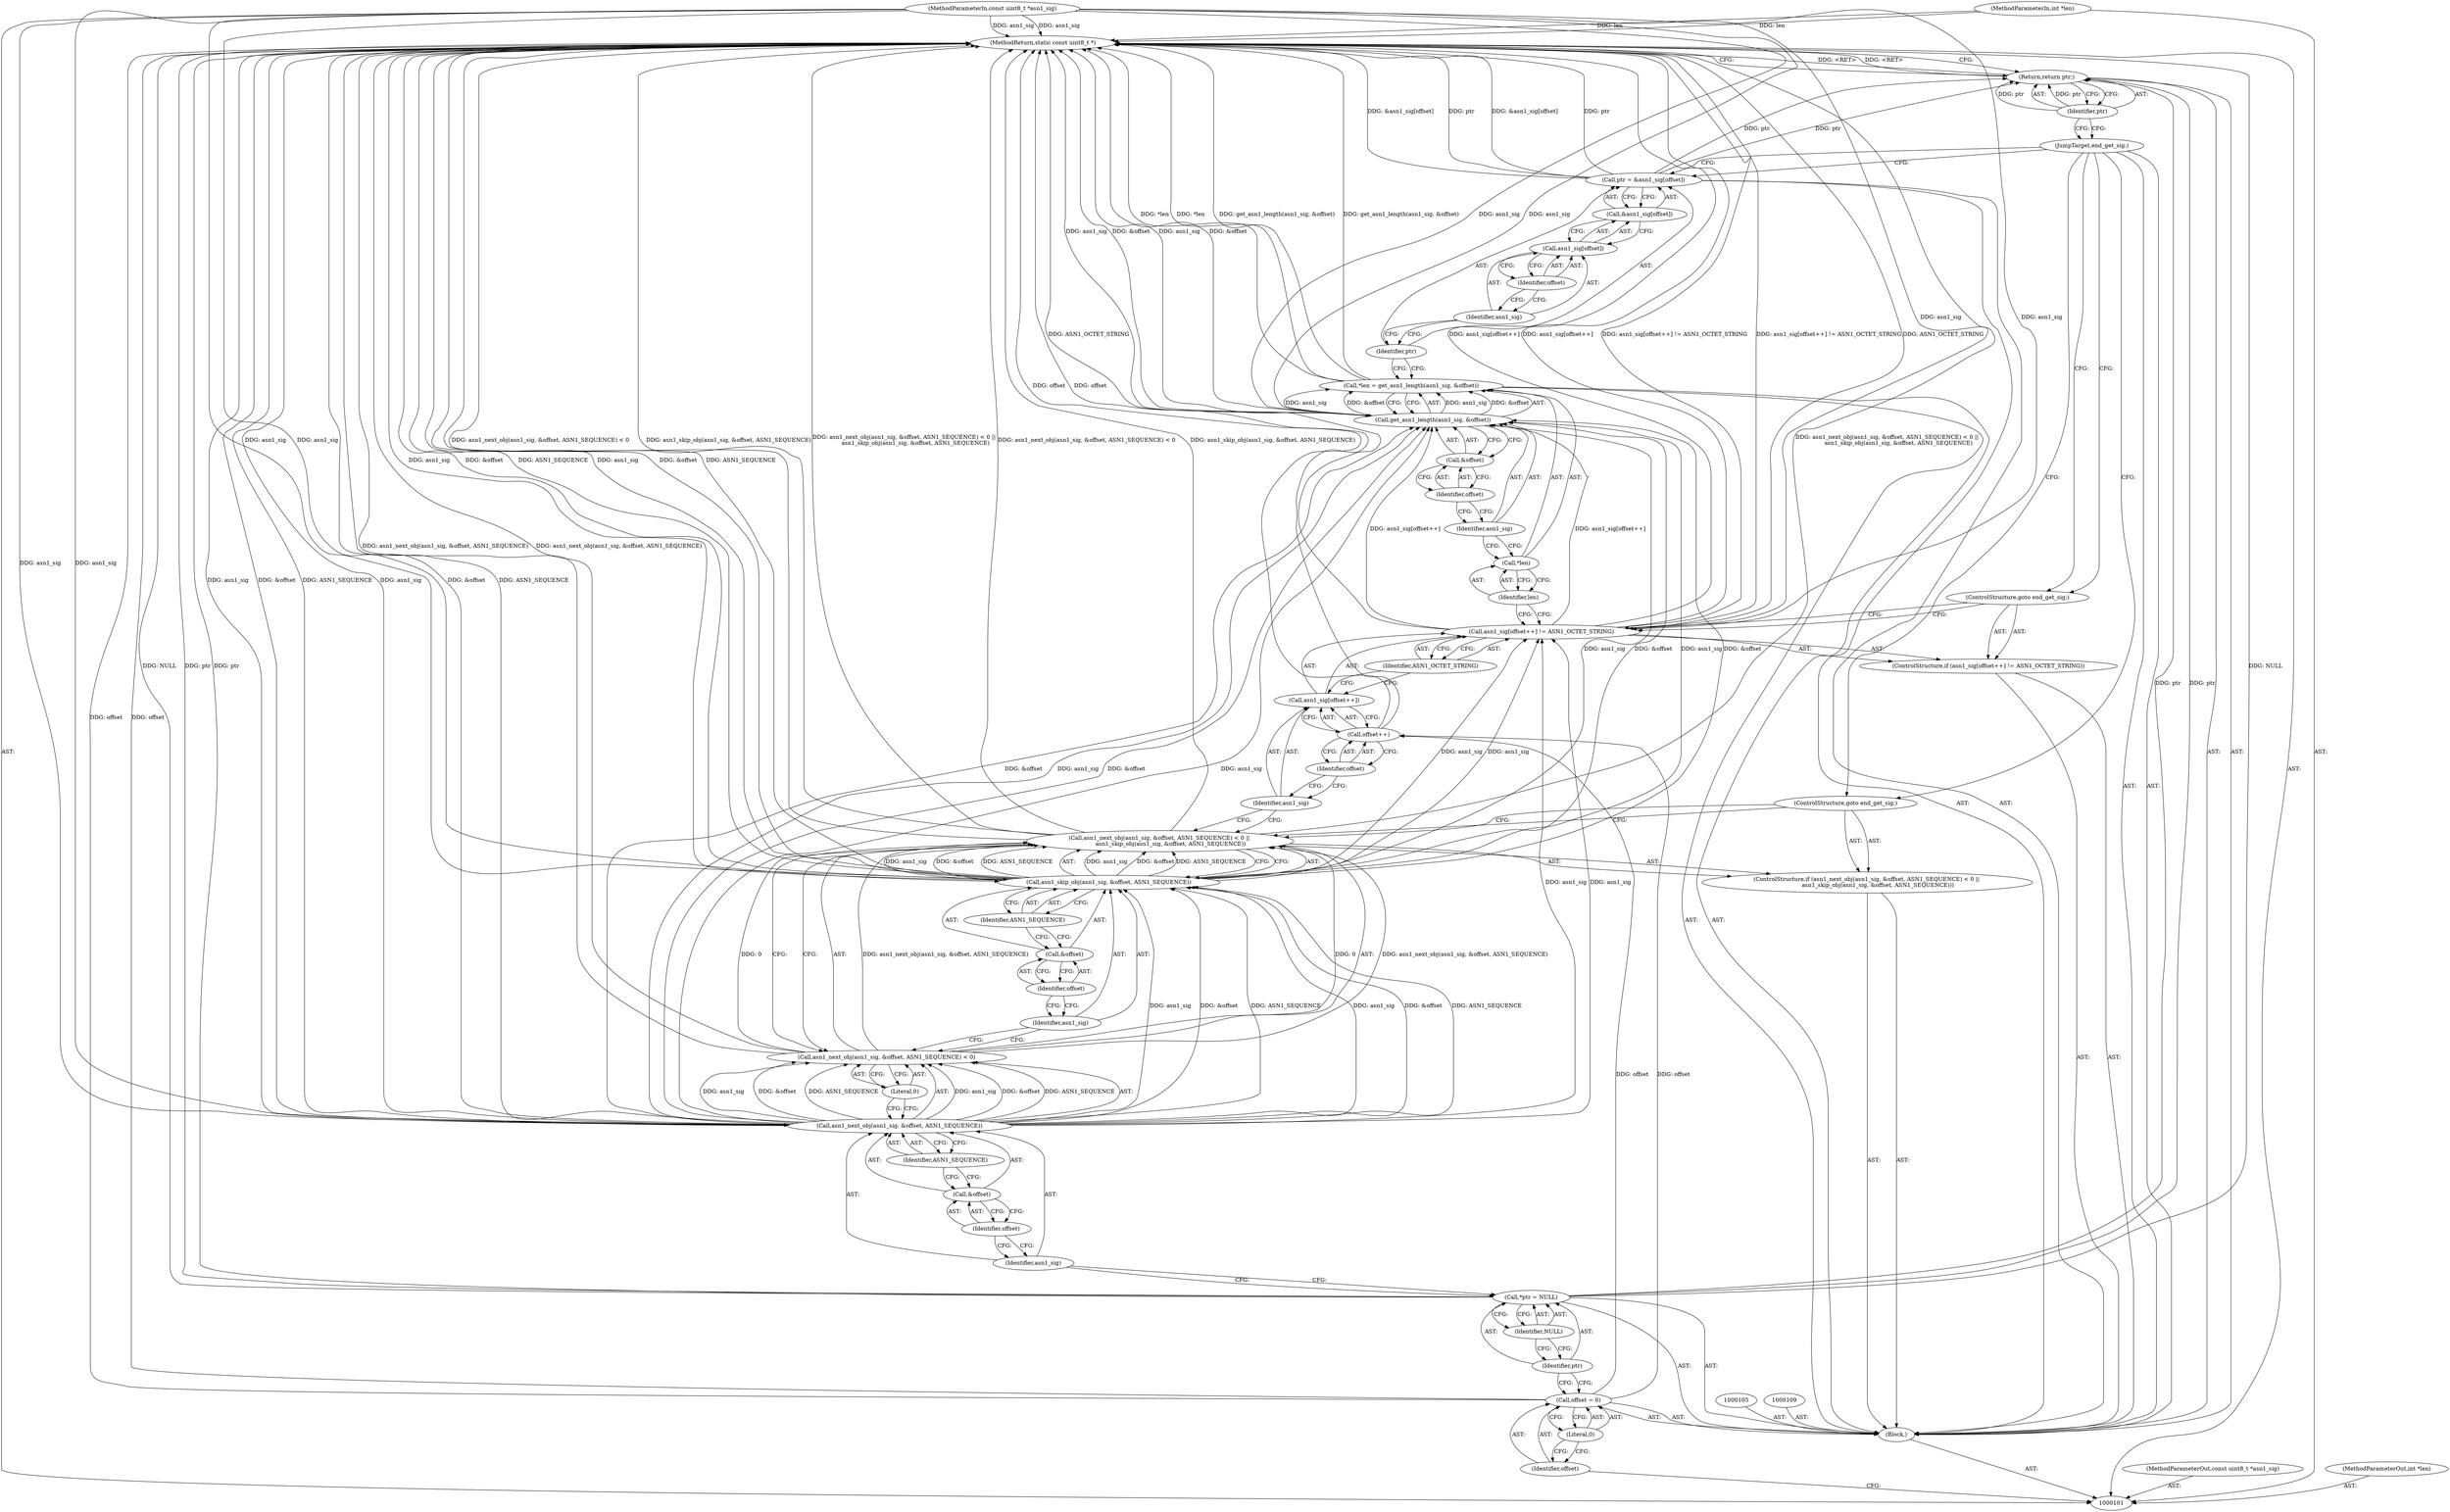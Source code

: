 digraph "1_axtls-8266_5efe2947ab45e81d84b5f707c51d1c64be52f36c" {
"1000152" [label="(MethodReturn,static const uint8_t *)"];
"1000102" [label="(MethodParameterIn,const uint8_t *asn1_sig)"];
"1000214" [label="(MethodParameterOut,const uint8_t *asn1_sig)"];
"1000103" [label="(MethodParameterIn,int *len)"];
"1000215" [label="(MethodParameterOut,int *len)"];
"1000139" [label="(Call,get_asn1_length(asn1_sig, &offset))"];
"1000140" [label="(Identifier,asn1_sig)"];
"1000141" [label="(Call,&offset)"];
"1000142" [label="(Identifier,offset)"];
"1000136" [label="(Call,*len = get_asn1_length(asn1_sig, &offset))"];
"1000137" [label="(Call,*len)"];
"1000138" [label="(Identifier,len)"];
"1000145" [label="(Call,&asn1_sig[offset])"];
"1000146" [label="(Call,asn1_sig[offset])"];
"1000147" [label="(Identifier,asn1_sig)"];
"1000148" [label="(Identifier,offset)"];
"1000143" [label="(Call,ptr = &asn1_sig[offset])"];
"1000144" [label="(Identifier,ptr)"];
"1000149" [label="(JumpTarget,end_get_sig:)"];
"1000151" [label="(Identifier,ptr)"];
"1000150" [label="(Return,return ptr;)"];
"1000104" [label="(Block,)"];
"1000108" [label="(Literal,0)"];
"1000106" [label="(Call,offset = 0)"];
"1000107" [label="(Identifier,offset)"];
"1000110" [label="(Call,*ptr = NULL)"];
"1000111" [label="(Identifier,ptr)"];
"1000112" [label="(Identifier,NULL)"];
"1000117" [label="(Identifier,asn1_sig)"];
"1000118" [label="(Call,&offset)"];
"1000119" [label="(Identifier,offset)"];
"1000113" [label="(ControlStructure,if (asn1_next_obj(asn1_sig, &offset, ASN1_SEQUENCE) < 0 || \n            asn1_skip_obj(asn1_sig, &offset, ASN1_SEQUENCE)))"];
"1000120" [label="(Identifier,ASN1_SEQUENCE)"];
"1000121" [label="(Literal,0)"];
"1000114" [label="(Call,asn1_next_obj(asn1_sig, &offset, ASN1_SEQUENCE) < 0 || \n            asn1_skip_obj(asn1_sig, &offset, ASN1_SEQUENCE))"];
"1000115" [label="(Call,asn1_next_obj(asn1_sig, &offset, ASN1_SEQUENCE) < 0)"];
"1000116" [label="(Call,asn1_next_obj(asn1_sig, &offset, ASN1_SEQUENCE))"];
"1000122" [label="(Call,asn1_skip_obj(asn1_sig, &offset, ASN1_SEQUENCE))"];
"1000123" [label="(Identifier,asn1_sig)"];
"1000124" [label="(Call,&offset)"];
"1000125" [label="(Identifier,offset)"];
"1000126" [label="(Identifier,ASN1_SEQUENCE)"];
"1000127" [label="(ControlStructure,goto end_get_sig;)"];
"1000132" [label="(Call,offset++)"];
"1000133" [label="(Identifier,offset)"];
"1000134" [label="(Identifier,ASN1_OCTET_STRING)"];
"1000128" [label="(ControlStructure,if (asn1_sig[offset++] != ASN1_OCTET_STRING))"];
"1000129" [label="(Call,asn1_sig[offset++] != ASN1_OCTET_STRING)"];
"1000130" [label="(Call,asn1_sig[offset++])"];
"1000131" [label="(Identifier,asn1_sig)"];
"1000135" [label="(ControlStructure,goto end_get_sig;)"];
"1000152" -> "1000101"  [label="AST: "];
"1000152" -> "1000150"  [label="CFG: "];
"1000116" -> "1000152"  [label="DDG: asn1_sig"];
"1000116" -> "1000152"  [label="DDG: &offset"];
"1000116" -> "1000152"  [label="DDG: ASN1_SEQUENCE"];
"1000106" -> "1000152"  [label="DDG: offset"];
"1000114" -> "1000152"  [label="DDG: asn1_next_obj(asn1_sig, &offset, ASN1_SEQUENCE) < 0 || \n            asn1_skip_obj(asn1_sig, &offset, ASN1_SEQUENCE)"];
"1000114" -> "1000152"  [label="DDG: asn1_next_obj(asn1_sig, &offset, ASN1_SEQUENCE) < 0"];
"1000114" -> "1000152"  [label="DDG: asn1_skip_obj(asn1_sig, &offset, ASN1_SEQUENCE)"];
"1000139" -> "1000152"  [label="DDG: asn1_sig"];
"1000139" -> "1000152"  [label="DDG: &offset"];
"1000122" -> "1000152"  [label="DDG: &offset"];
"1000122" -> "1000152"  [label="DDG: ASN1_SEQUENCE"];
"1000122" -> "1000152"  [label="DDG: asn1_sig"];
"1000129" -> "1000152"  [label="DDG: asn1_sig[offset++]"];
"1000129" -> "1000152"  [label="DDG: asn1_sig[offset++] != ASN1_OCTET_STRING"];
"1000129" -> "1000152"  [label="DDG: ASN1_OCTET_STRING"];
"1000136" -> "1000152"  [label="DDG: get_asn1_length(asn1_sig, &offset)"];
"1000136" -> "1000152"  [label="DDG: *len"];
"1000103" -> "1000152"  [label="DDG: len"];
"1000143" -> "1000152"  [label="DDG: ptr"];
"1000143" -> "1000152"  [label="DDG: &asn1_sig[offset]"];
"1000132" -> "1000152"  [label="DDG: offset"];
"1000102" -> "1000152"  [label="DDG: asn1_sig"];
"1000110" -> "1000152"  [label="DDG: NULL"];
"1000110" -> "1000152"  [label="DDG: ptr"];
"1000115" -> "1000152"  [label="DDG: asn1_next_obj(asn1_sig, &offset, ASN1_SEQUENCE)"];
"1000150" -> "1000152"  [label="DDG: <RET>"];
"1000102" -> "1000101"  [label="AST: "];
"1000102" -> "1000152"  [label="DDG: asn1_sig"];
"1000102" -> "1000116"  [label="DDG: asn1_sig"];
"1000102" -> "1000122"  [label="DDG: asn1_sig"];
"1000102" -> "1000129"  [label="DDG: asn1_sig"];
"1000102" -> "1000139"  [label="DDG: asn1_sig"];
"1000214" -> "1000101"  [label="AST: "];
"1000103" -> "1000101"  [label="AST: "];
"1000103" -> "1000152"  [label="DDG: len"];
"1000215" -> "1000101"  [label="AST: "];
"1000139" -> "1000136"  [label="AST: "];
"1000139" -> "1000141"  [label="CFG: "];
"1000140" -> "1000139"  [label="AST: "];
"1000141" -> "1000139"  [label="AST: "];
"1000136" -> "1000139"  [label="CFG: "];
"1000139" -> "1000152"  [label="DDG: asn1_sig"];
"1000139" -> "1000152"  [label="DDG: &offset"];
"1000139" -> "1000136"  [label="DDG: asn1_sig"];
"1000139" -> "1000136"  [label="DDG: &offset"];
"1000116" -> "1000139"  [label="DDG: asn1_sig"];
"1000116" -> "1000139"  [label="DDG: &offset"];
"1000129" -> "1000139"  [label="DDG: asn1_sig[offset++]"];
"1000122" -> "1000139"  [label="DDG: asn1_sig"];
"1000122" -> "1000139"  [label="DDG: &offset"];
"1000102" -> "1000139"  [label="DDG: asn1_sig"];
"1000140" -> "1000139"  [label="AST: "];
"1000140" -> "1000137"  [label="CFG: "];
"1000142" -> "1000140"  [label="CFG: "];
"1000141" -> "1000139"  [label="AST: "];
"1000141" -> "1000142"  [label="CFG: "];
"1000142" -> "1000141"  [label="AST: "];
"1000139" -> "1000141"  [label="CFG: "];
"1000142" -> "1000141"  [label="AST: "];
"1000142" -> "1000140"  [label="CFG: "];
"1000141" -> "1000142"  [label="CFG: "];
"1000136" -> "1000104"  [label="AST: "];
"1000136" -> "1000139"  [label="CFG: "];
"1000137" -> "1000136"  [label="AST: "];
"1000139" -> "1000136"  [label="AST: "];
"1000144" -> "1000136"  [label="CFG: "];
"1000136" -> "1000152"  [label="DDG: get_asn1_length(asn1_sig, &offset)"];
"1000136" -> "1000152"  [label="DDG: *len"];
"1000139" -> "1000136"  [label="DDG: asn1_sig"];
"1000139" -> "1000136"  [label="DDG: &offset"];
"1000137" -> "1000136"  [label="AST: "];
"1000137" -> "1000138"  [label="CFG: "];
"1000138" -> "1000137"  [label="AST: "];
"1000140" -> "1000137"  [label="CFG: "];
"1000138" -> "1000137"  [label="AST: "];
"1000138" -> "1000129"  [label="CFG: "];
"1000137" -> "1000138"  [label="CFG: "];
"1000145" -> "1000143"  [label="AST: "];
"1000145" -> "1000146"  [label="CFG: "];
"1000146" -> "1000145"  [label="AST: "];
"1000143" -> "1000145"  [label="CFG: "];
"1000146" -> "1000145"  [label="AST: "];
"1000146" -> "1000148"  [label="CFG: "];
"1000147" -> "1000146"  [label="AST: "];
"1000148" -> "1000146"  [label="AST: "];
"1000145" -> "1000146"  [label="CFG: "];
"1000147" -> "1000146"  [label="AST: "];
"1000147" -> "1000144"  [label="CFG: "];
"1000148" -> "1000147"  [label="CFG: "];
"1000148" -> "1000146"  [label="AST: "];
"1000148" -> "1000147"  [label="CFG: "];
"1000146" -> "1000148"  [label="CFG: "];
"1000143" -> "1000104"  [label="AST: "];
"1000143" -> "1000145"  [label="CFG: "];
"1000144" -> "1000143"  [label="AST: "];
"1000145" -> "1000143"  [label="AST: "];
"1000149" -> "1000143"  [label="CFG: "];
"1000143" -> "1000152"  [label="DDG: ptr"];
"1000143" -> "1000152"  [label="DDG: &asn1_sig[offset]"];
"1000143" -> "1000150"  [label="DDG: ptr"];
"1000144" -> "1000143"  [label="AST: "];
"1000144" -> "1000136"  [label="CFG: "];
"1000147" -> "1000144"  [label="CFG: "];
"1000149" -> "1000104"  [label="AST: "];
"1000149" -> "1000143"  [label="CFG: "];
"1000149" -> "1000127"  [label="CFG: "];
"1000149" -> "1000135"  [label="CFG: "];
"1000151" -> "1000149"  [label="CFG: "];
"1000151" -> "1000150"  [label="AST: "];
"1000151" -> "1000149"  [label="CFG: "];
"1000150" -> "1000151"  [label="CFG: "];
"1000151" -> "1000150"  [label="DDG: ptr"];
"1000150" -> "1000104"  [label="AST: "];
"1000150" -> "1000151"  [label="CFG: "];
"1000151" -> "1000150"  [label="AST: "];
"1000152" -> "1000150"  [label="CFG: "];
"1000150" -> "1000152"  [label="DDG: <RET>"];
"1000151" -> "1000150"  [label="DDG: ptr"];
"1000143" -> "1000150"  [label="DDG: ptr"];
"1000110" -> "1000150"  [label="DDG: ptr"];
"1000104" -> "1000101"  [label="AST: "];
"1000105" -> "1000104"  [label="AST: "];
"1000106" -> "1000104"  [label="AST: "];
"1000109" -> "1000104"  [label="AST: "];
"1000110" -> "1000104"  [label="AST: "];
"1000113" -> "1000104"  [label="AST: "];
"1000128" -> "1000104"  [label="AST: "];
"1000136" -> "1000104"  [label="AST: "];
"1000143" -> "1000104"  [label="AST: "];
"1000149" -> "1000104"  [label="AST: "];
"1000150" -> "1000104"  [label="AST: "];
"1000108" -> "1000106"  [label="AST: "];
"1000108" -> "1000107"  [label="CFG: "];
"1000106" -> "1000108"  [label="CFG: "];
"1000106" -> "1000104"  [label="AST: "];
"1000106" -> "1000108"  [label="CFG: "];
"1000107" -> "1000106"  [label="AST: "];
"1000108" -> "1000106"  [label="AST: "];
"1000111" -> "1000106"  [label="CFG: "];
"1000106" -> "1000152"  [label="DDG: offset"];
"1000106" -> "1000132"  [label="DDG: offset"];
"1000107" -> "1000106"  [label="AST: "];
"1000107" -> "1000101"  [label="CFG: "];
"1000108" -> "1000107"  [label="CFG: "];
"1000110" -> "1000104"  [label="AST: "];
"1000110" -> "1000112"  [label="CFG: "];
"1000111" -> "1000110"  [label="AST: "];
"1000112" -> "1000110"  [label="AST: "];
"1000117" -> "1000110"  [label="CFG: "];
"1000110" -> "1000152"  [label="DDG: NULL"];
"1000110" -> "1000152"  [label="DDG: ptr"];
"1000110" -> "1000150"  [label="DDG: ptr"];
"1000111" -> "1000110"  [label="AST: "];
"1000111" -> "1000106"  [label="CFG: "];
"1000112" -> "1000111"  [label="CFG: "];
"1000112" -> "1000110"  [label="AST: "];
"1000112" -> "1000111"  [label="CFG: "];
"1000110" -> "1000112"  [label="CFG: "];
"1000117" -> "1000116"  [label="AST: "];
"1000117" -> "1000110"  [label="CFG: "];
"1000119" -> "1000117"  [label="CFG: "];
"1000118" -> "1000116"  [label="AST: "];
"1000118" -> "1000119"  [label="CFG: "];
"1000119" -> "1000118"  [label="AST: "];
"1000120" -> "1000118"  [label="CFG: "];
"1000119" -> "1000118"  [label="AST: "];
"1000119" -> "1000117"  [label="CFG: "];
"1000118" -> "1000119"  [label="CFG: "];
"1000113" -> "1000104"  [label="AST: "];
"1000114" -> "1000113"  [label="AST: "];
"1000127" -> "1000113"  [label="AST: "];
"1000120" -> "1000116"  [label="AST: "];
"1000120" -> "1000118"  [label="CFG: "];
"1000116" -> "1000120"  [label="CFG: "];
"1000121" -> "1000115"  [label="AST: "];
"1000121" -> "1000116"  [label="CFG: "];
"1000115" -> "1000121"  [label="CFG: "];
"1000114" -> "1000113"  [label="AST: "];
"1000114" -> "1000115"  [label="CFG: "];
"1000114" -> "1000122"  [label="CFG: "];
"1000115" -> "1000114"  [label="AST: "];
"1000122" -> "1000114"  [label="AST: "];
"1000127" -> "1000114"  [label="CFG: "];
"1000131" -> "1000114"  [label="CFG: "];
"1000114" -> "1000152"  [label="DDG: asn1_next_obj(asn1_sig, &offset, ASN1_SEQUENCE) < 0 || \n            asn1_skip_obj(asn1_sig, &offset, ASN1_SEQUENCE)"];
"1000114" -> "1000152"  [label="DDG: asn1_next_obj(asn1_sig, &offset, ASN1_SEQUENCE) < 0"];
"1000114" -> "1000152"  [label="DDG: asn1_skip_obj(asn1_sig, &offset, ASN1_SEQUENCE)"];
"1000115" -> "1000114"  [label="DDG: asn1_next_obj(asn1_sig, &offset, ASN1_SEQUENCE)"];
"1000115" -> "1000114"  [label="DDG: 0"];
"1000122" -> "1000114"  [label="DDG: asn1_sig"];
"1000122" -> "1000114"  [label="DDG: &offset"];
"1000122" -> "1000114"  [label="DDG: ASN1_SEQUENCE"];
"1000115" -> "1000114"  [label="AST: "];
"1000115" -> "1000121"  [label="CFG: "];
"1000116" -> "1000115"  [label="AST: "];
"1000121" -> "1000115"  [label="AST: "];
"1000123" -> "1000115"  [label="CFG: "];
"1000114" -> "1000115"  [label="CFG: "];
"1000115" -> "1000152"  [label="DDG: asn1_next_obj(asn1_sig, &offset, ASN1_SEQUENCE)"];
"1000115" -> "1000114"  [label="DDG: asn1_next_obj(asn1_sig, &offset, ASN1_SEQUENCE)"];
"1000115" -> "1000114"  [label="DDG: 0"];
"1000116" -> "1000115"  [label="DDG: asn1_sig"];
"1000116" -> "1000115"  [label="DDG: &offset"];
"1000116" -> "1000115"  [label="DDG: ASN1_SEQUENCE"];
"1000116" -> "1000115"  [label="AST: "];
"1000116" -> "1000120"  [label="CFG: "];
"1000117" -> "1000116"  [label="AST: "];
"1000118" -> "1000116"  [label="AST: "];
"1000120" -> "1000116"  [label="AST: "];
"1000121" -> "1000116"  [label="CFG: "];
"1000116" -> "1000152"  [label="DDG: asn1_sig"];
"1000116" -> "1000152"  [label="DDG: &offset"];
"1000116" -> "1000152"  [label="DDG: ASN1_SEQUENCE"];
"1000116" -> "1000115"  [label="DDG: asn1_sig"];
"1000116" -> "1000115"  [label="DDG: &offset"];
"1000116" -> "1000115"  [label="DDG: ASN1_SEQUENCE"];
"1000102" -> "1000116"  [label="DDG: asn1_sig"];
"1000116" -> "1000122"  [label="DDG: asn1_sig"];
"1000116" -> "1000122"  [label="DDG: &offset"];
"1000116" -> "1000122"  [label="DDG: ASN1_SEQUENCE"];
"1000116" -> "1000129"  [label="DDG: asn1_sig"];
"1000116" -> "1000139"  [label="DDG: asn1_sig"];
"1000116" -> "1000139"  [label="DDG: &offset"];
"1000122" -> "1000114"  [label="AST: "];
"1000122" -> "1000126"  [label="CFG: "];
"1000123" -> "1000122"  [label="AST: "];
"1000124" -> "1000122"  [label="AST: "];
"1000126" -> "1000122"  [label="AST: "];
"1000114" -> "1000122"  [label="CFG: "];
"1000122" -> "1000152"  [label="DDG: &offset"];
"1000122" -> "1000152"  [label="DDG: ASN1_SEQUENCE"];
"1000122" -> "1000152"  [label="DDG: asn1_sig"];
"1000122" -> "1000114"  [label="DDG: asn1_sig"];
"1000122" -> "1000114"  [label="DDG: &offset"];
"1000122" -> "1000114"  [label="DDG: ASN1_SEQUENCE"];
"1000116" -> "1000122"  [label="DDG: asn1_sig"];
"1000116" -> "1000122"  [label="DDG: &offset"];
"1000116" -> "1000122"  [label="DDG: ASN1_SEQUENCE"];
"1000102" -> "1000122"  [label="DDG: asn1_sig"];
"1000122" -> "1000129"  [label="DDG: asn1_sig"];
"1000122" -> "1000139"  [label="DDG: asn1_sig"];
"1000122" -> "1000139"  [label="DDG: &offset"];
"1000123" -> "1000122"  [label="AST: "];
"1000123" -> "1000115"  [label="CFG: "];
"1000125" -> "1000123"  [label="CFG: "];
"1000124" -> "1000122"  [label="AST: "];
"1000124" -> "1000125"  [label="CFG: "];
"1000125" -> "1000124"  [label="AST: "];
"1000126" -> "1000124"  [label="CFG: "];
"1000125" -> "1000124"  [label="AST: "];
"1000125" -> "1000123"  [label="CFG: "];
"1000124" -> "1000125"  [label="CFG: "];
"1000126" -> "1000122"  [label="AST: "];
"1000126" -> "1000124"  [label="CFG: "];
"1000122" -> "1000126"  [label="CFG: "];
"1000127" -> "1000113"  [label="AST: "];
"1000127" -> "1000114"  [label="CFG: "];
"1000149" -> "1000127"  [label="CFG: "];
"1000132" -> "1000130"  [label="AST: "];
"1000132" -> "1000133"  [label="CFG: "];
"1000133" -> "1000132"  [label="AST: "];
"1000130" -> "1000132"  [label="CFG: "];
"1000132" -> "1000152"  [label="DDG: offset"];
"1000106" -> "1000132"  [label="DDG: offset"];
"1000133" -> "1000132"  [label="AST: "];
"1000133" -> "1000131"  [label="CFG: "];
"1000132" -> "1000133"  [label="CFG: "];
"1000134" -> "1000129"  [label="AST: "];
"1000134" -> "1000130"  [label="CFG: "];
"1000129" -> "1000134"  [label="CFG: "];
"1000128" -> "1000104"  [label="AST: "];
"1000129" -> "1000128"  [label="AST: "];
"1000135" -> "1000128"  [label="AST: "];
"1000129" -> "1000128"  [label="AST: "];
"1000129" -> "1000134"  [label="CFG: "];
"1000130" -> "1000129"  [label="AST: "];
"1000134" -> "1000129"  [label="AST: "];
"1000135" -> "1000129"  [label="CFG: "];
"1000138" -> "1000129"  [label="CFG: "];
"1000129" -> "1000152"  [label="DDG: asn1_sig[offset++]"];
"1000129" -> "1000152"  [label="DDG: asn1_sig[offset++] != ASN1_OCTET_STRING"];
"1000129" -> "1000152"  [label="DDG: ASN1_OCTET_STRING"];
"1000116" -> "1000129"  [label="DDG: asn1_sig"];
"1000122" -> "1000129"  [label="DDG: asn1_sig"];
"1000102" -> "1000129"  [label="DDG: asn1_sig"];
"1000129" -> "1000139"  [label="DDG: asn1_sig[offset++]"];
"1000130" -> "1000129"  [label="AST: "];
"1000130" -> "1000132"  [label="CFG: "];
"1000131" -> "1000130"  [label="AST: "];
"1000132" -> "1000130"  [label="AST: "];
"1000134" -> "1000130"  [label="CFG: "];
"1000131" -> "1000130"  [label="AST: "];
"1000131" -> "1000114"  [label="CFG: "];
"1000133" -> "1000131"  [label="CFG: "];
"1000135" -> "1000128"  [label="AST: "];
"1000135" -> "1000129"  [label="CFG: "];
"1000149" -> "1000135"  [label="CFG: "];
}
